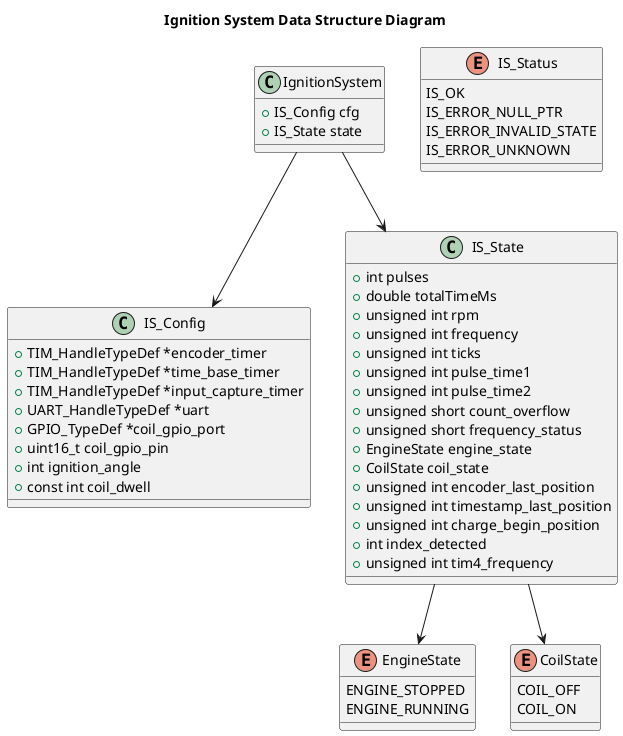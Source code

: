 @startuml
title Ignition System Data Structure Diagram

class IgnitionSystem {
  +IS_Config cfg
  +IS_State state
}

class IS_Config {
  +TIM_HandleTypeDef *encoder_timer
  +TIM_HandleTypeDef *time_base_timer
  +TIM_HandleTypeDef *input_capture_timer
  +UART_HandleTypeDef *uart
  +GPIO_TypeDef *coil_gpio_port
  +uint16_t coil_gpio_pin
  +int ignition_angle
  +const int coil_dwell
}

class IS_State {
  +int pulses
  +double totalTimeMs
  +unsigned int rpm
  +unsigned int frequency
  +unsigned int ticks
  +unsigned int pulse_time1
  +unsigned int pulse_time2
  +unsigned short count_overflow
  +unsigned short frequency_status
  +EngineState engine_state
  +CoilState coil_state
  +unsigned int encoder_last_position
  +unsigned int timestamp_last_position
  +unsigned int charge_begin_position
  +int index_detected
  +unsigned int tim4_frequency
}

enum IS_Status {
  IS_OK
  IS_ERROR_NULL_PTR
  IS_ERROR_INVALID_STATE
  IS_ERROR_UNKNOWN
}

enum EngineState {
  ENGINE_STOPPED
  ENGINE_RUNNING
}

enum CoilState {
  COIL_OFF
  COIL_ON
}

IgnitionSystem --> IS_Config
IgnitionSystem --> IS_State
IS_State --> EngineState
IS_State --> CoilState

@enduml

